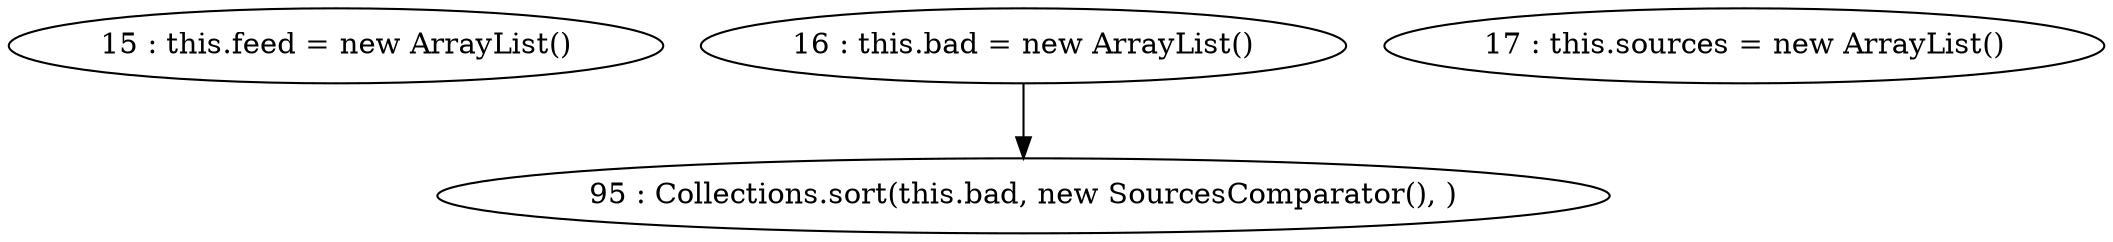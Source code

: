 digraph G {
"15 : this.feed = new ArrayList()"
"16 : this.bad = new ArrayList()"
"16 : this.bad = new ArrayList()" -> "95 : Collections.sort(this.bad, new SourcesComparator(), )"
"17 : this.sources = new ArrayList()"
"95 : Collections.sort(this.bad, new SourcesComparator(), )"
}